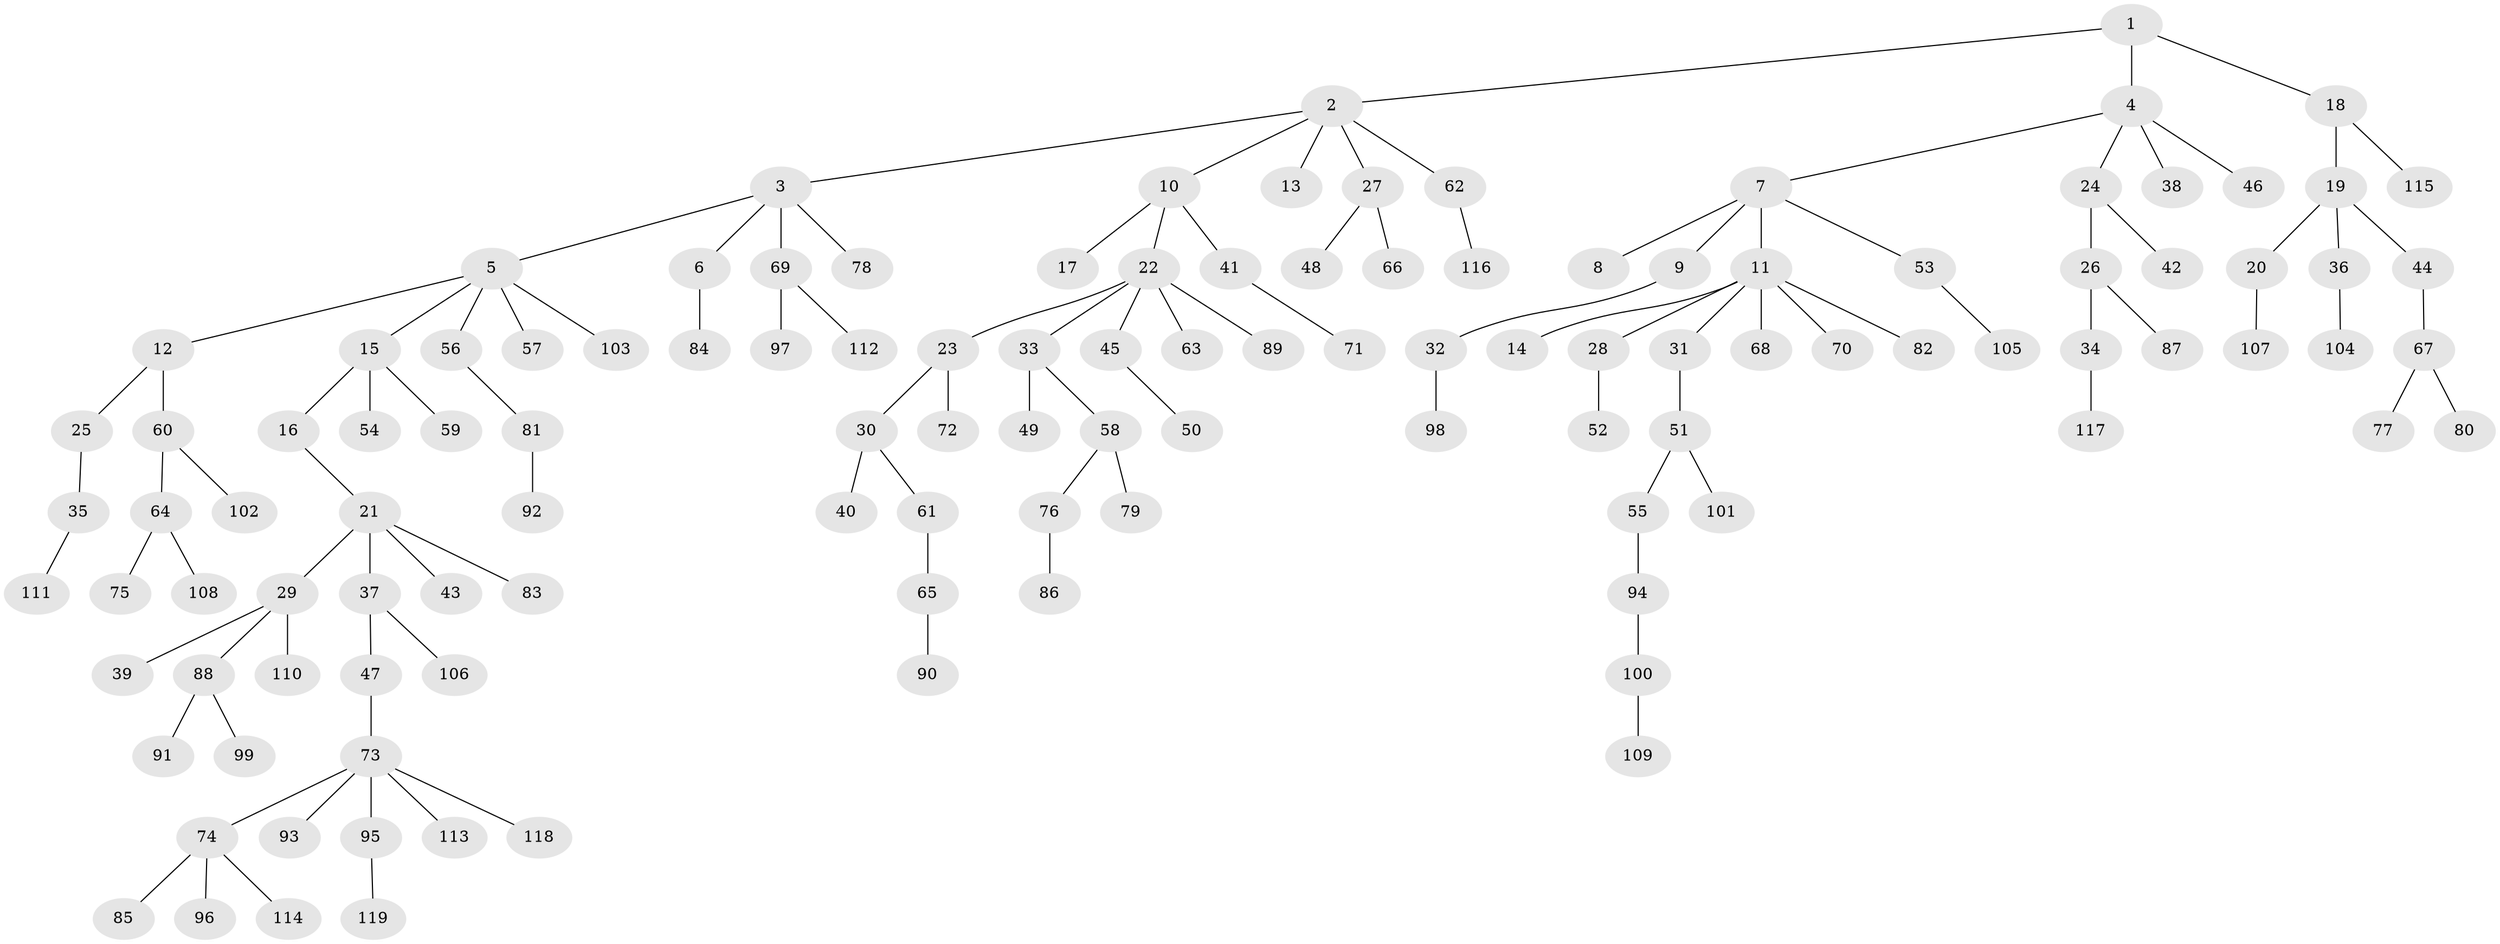 // coarse degree distribution, {7: 0.024691358024691357, 5: 0.037037037037037035, 4: 0.037037037037037035, 10: 0.012345679012345678, 1: 0.5555555555555556, 2: 0.24691358024691357, 3: 0.07407407407407407, 6: 0.012345679012345678}
// Generated by graph-tools (version 1.1) at 2025/52/02/27/25 19:52:11]
// undirected, 119 vertices, 118 edges
graph export_dot {
graph [start="1"]
  node [color=gray90,style=filled];
  1;
  2;
  3;
  4;
  5;
  6;
  7;
  8;
  9;
  10;
  11;
  12;
  13;
  14;
  15;
  16;
  17;
  18;
  19;
  20;
  21;
  22;
  23;
  24;
  25;
  26;
  27;
  28;
  29;
  30;
  31;
  32;
  33;
  34;
  35;
  36;
  37;
  38;
  39;
  40;
  41;
  42;
  43;
  44;
  45;
  46;
  47;
  48;
  49;
  50;
  51;
  52;
  53;
  54;
  55;
  56;
  57;
  58;
  59;
  60;
  61;
  62;
  63;
  64;
  65;
  66;
  67;
  68;
  69;
  70;
  71;
  72;
  73;
  74;
  75;
  76;
  77;
  78;
  79;
  80;
  81;
  82;
  83;
  84;
  85;
  86;
  87;
  88;
  89;
  90;
  91;
  92;
  93;
  94;
  95;
  96;
  97;
  98;
  99;
  100;
  101;
  102;
  103;
  104;
  105;
  106;
  107;
  108;
  109;
  110;
  111;
  112;
  113;
  114;
  115;
  116;
  117;
  118;
  119;
  1 -- 2;
  1 -- 4;
  1 -- 18;
  2 -- 3;
  2 -- 10;
  2 -- 13;
  2 -- 27;
  2 -- 62;
  3 -- 5;
  3 -- 6;
  3 -- 69;
  3 -- 78;
  4 -- 7;
  4 -- 24;
  4 -- 38;
  4 -- 46;
  5 -- 12;
  5 -- 15;
  5 -- 56;
  5 -- 57;
  5 -- 103;
  6 -- 84;
  7 -- 8;
  7 -- 9;
  7 -- 11;
  7 -- 53;
  9 -- 32;
  10 -- 17;
  10 -- 22;
  10 -- 41;
  11 -- 14;
  11 -- 28;
  11 -- 31;
  11 -- 68;
  11 -- 70;
  11 -- 82;
  12 -- 25;
  12 -- 60;
  15 -- 16;
  15 -- 54;
  15 -- 59;
  16 -- 21;
  18 -- 19;
  18 -- 115;
  19 -- 20;
  19 -- 36;
  19 -- 44;
  20 -- 107;
  21 -- 29;
  21 -- 37;
  21 -- 43;
  21 -- 83;
  22 -- 23;
  22 -- 33;
  22 -- 45;
  22 -- 63;
  22 -- 89;
  23 -- 30;
  23 -- 72;
  24 -- 26;
  24 -- 42;
  25 -- 35;
  26 -- 34;
  26 -- 87;
  27 -- 48;
  27 -- 66;
  28 -- 52;
  29 -- 39;
  29 -- 88;
  29 -- 110;
  30 -- 40;
  30 -- 61;
  31 -- 51;
  32 -- 98;
  33 -- 49;
  33 -- 58;
  34 -- 117;
  35 -- 111;
  36 -- 104;
  37 -- 47;
  37 -- 106;
  41 -- 71;
  44 -- 67;
  45 -- 50;
  47 -- 73;
  51 -- 55;
  51 -- 101;
  53 -- 105;
  55 -- 94;
  56 -- 81;
  58 -- 76;
  58 -- 79;
  60 -- 64;
  60 -- 102;
  61 -- 65;
  62 -- 116;
  64 -- 75;
  64 -- 108;
  65 -- 90;
  67 -- 77;
  67 -- 80;
  69 -- 97;
  69 -- 112;
  73 -- 74;
  73 -- 93;
  73 -- 95;
  73 -- 113;
  73 -- 118;
  74 -- 85;
  74 -- 96;
  74 -- 114;
  76 -- 86;
  81 -- 92;
  88 -- 91;
  88 -- 99;
  94 -- 100;
  95 -- 119;
  100 -- 109;
}
